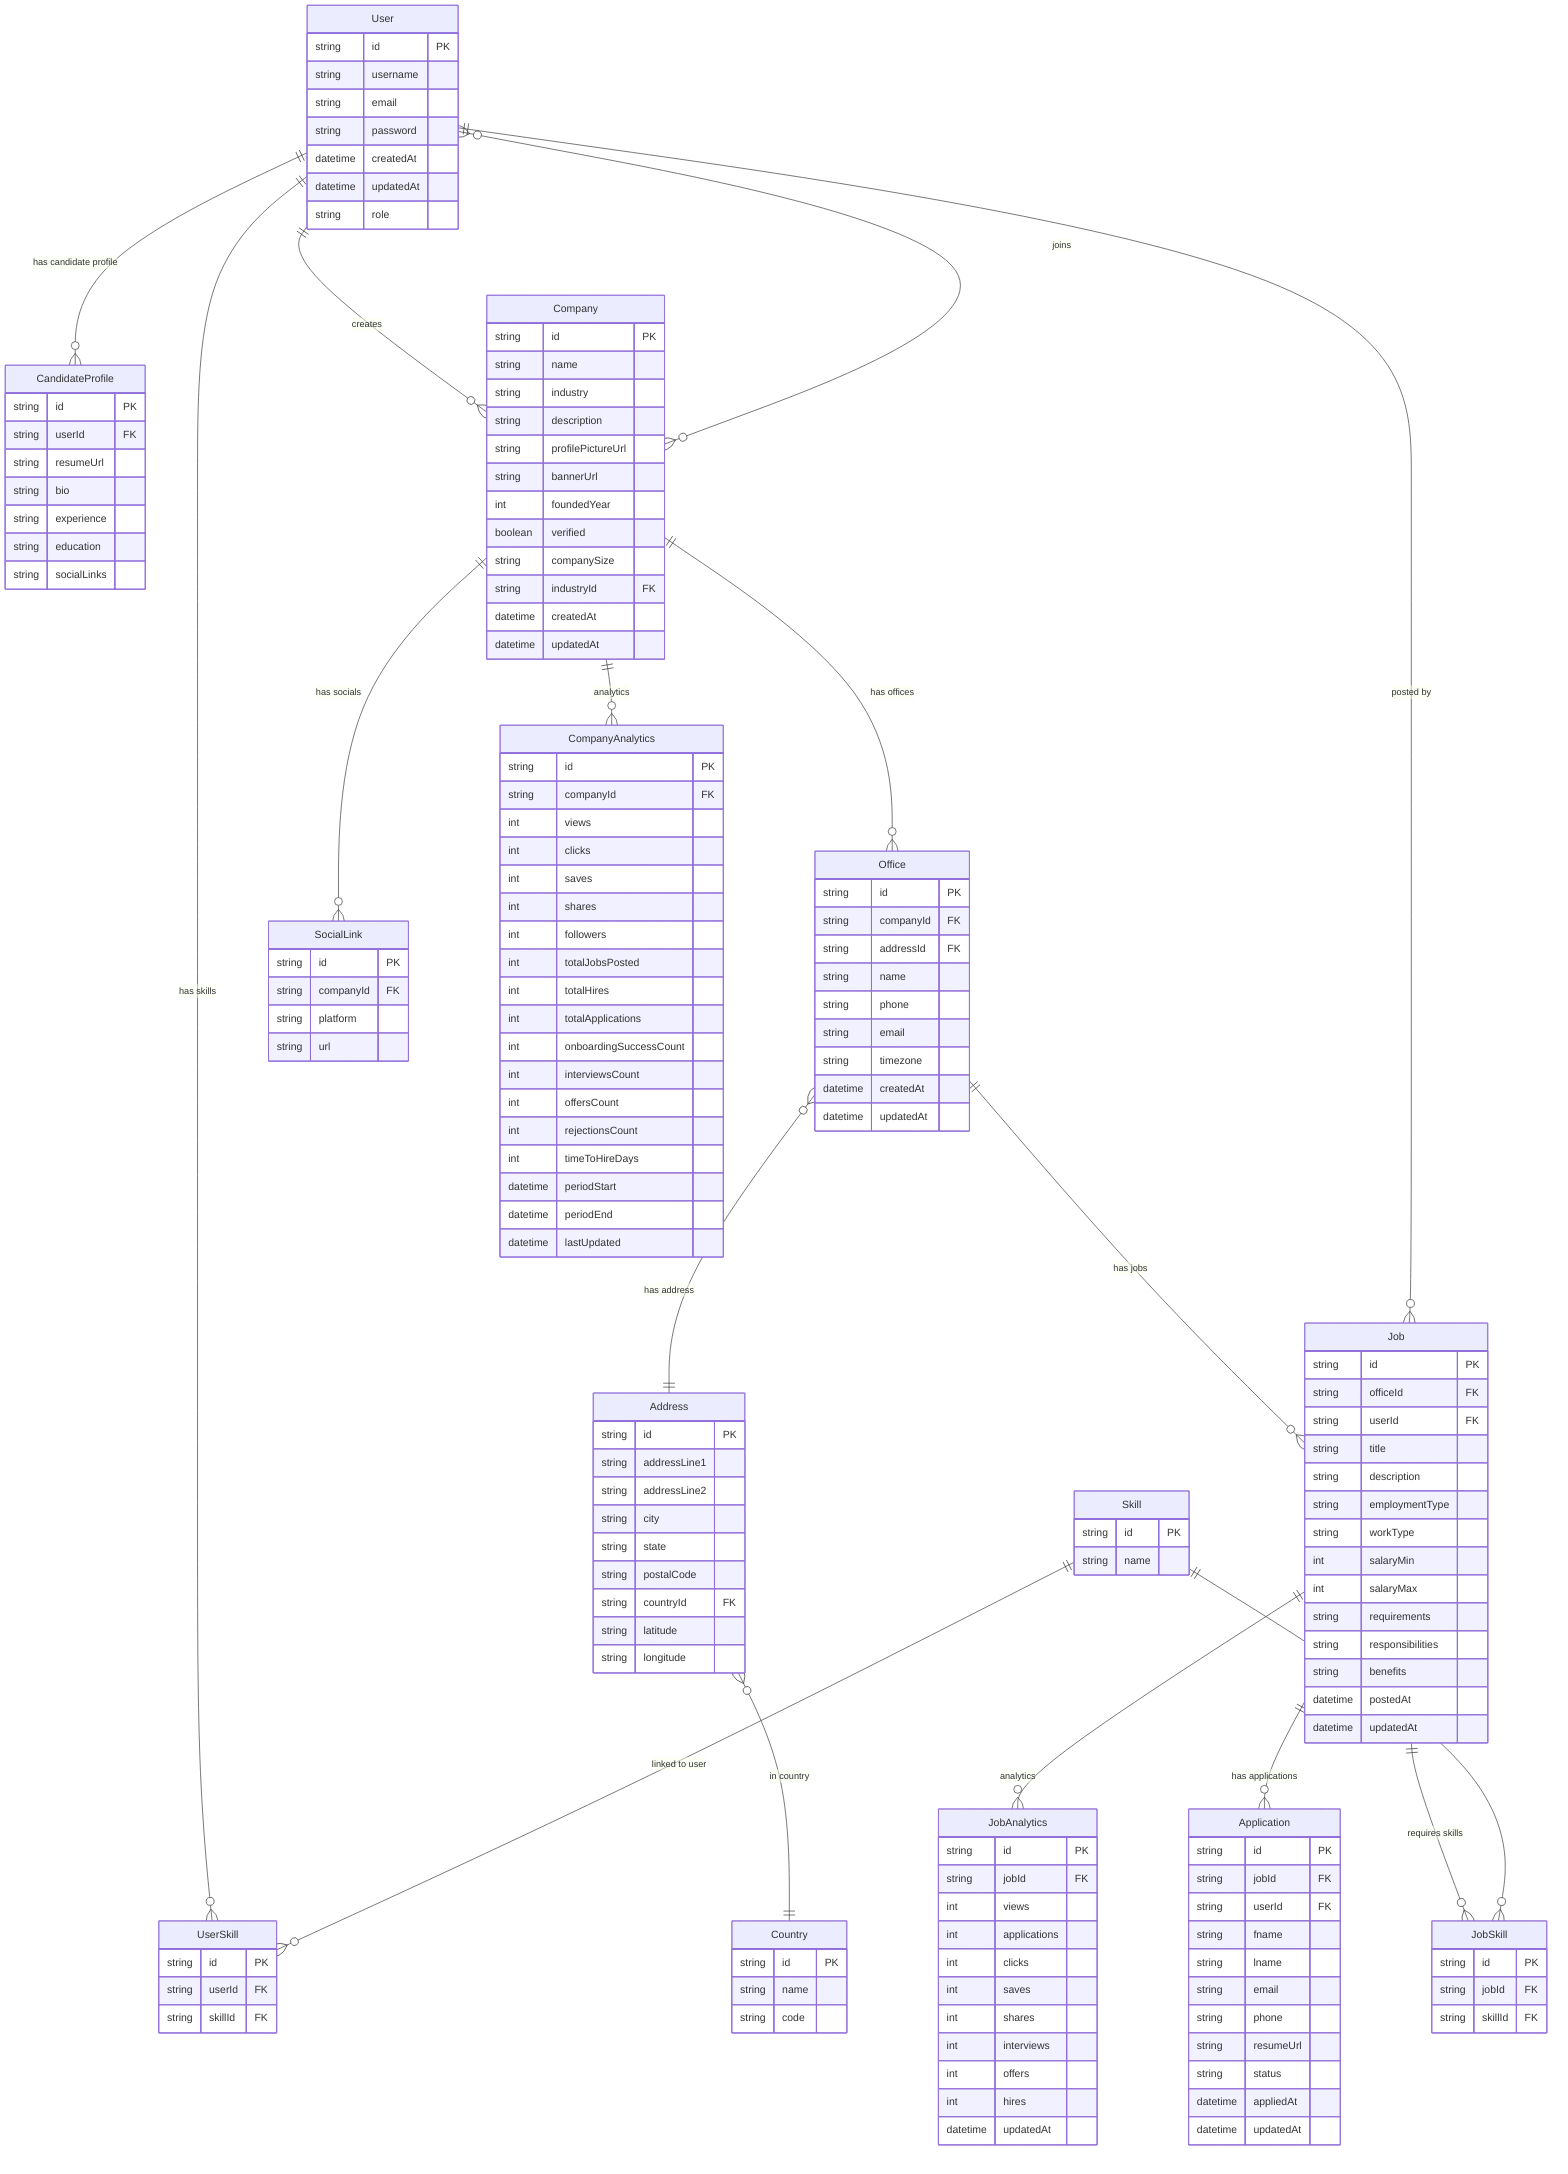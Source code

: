 erDiagram    

    User {
        string id PK
        string username
        string email
        string password
        datetime createdAt
        datetime updatedAt
        string role
    }

    CandidateProfile {
        string id PK
        string userId FK
        string resumeUrl
        string bio
        string experience
        string education
        string socialLinks
    }

    Skill {
        string id PK
        string name
    }

    UserSkill {
        string id PK
        string userId FK
        string skillId FK
    }

    JobSkill {
        string id PK
        string jobId FK
        string skillId FK
    }

    Company {
        string id PK
        string name
        string industry
        string description
        string profilePictureUrl
        string bannerUrl
        int foundedYear
        boolean verified
        string companySize
        string industryId FK
        datetime createdAt
        datetime updatedAt
    }

    Address {
        string id PK
        string addressLine1
        string addressLine2
        string city
        string state
        string postalCode
        string countryId FK
        string latitude
        string longitude
    }

    Country {
        string id PK
        string name
        string code
    }

    Office {
        string id PK
        string companyId FK
        string addressId FK
        string name        
        string phone
        string email
        string timezone
        datetime createdAt
        datetime updatedAt
    }

    SocialLink {
        string id PK
        string companyId FK
        string platform    
        string url
    }

    Job {
        string id PK
        string officeId FK
        string userId FK       
        string title
        string description
        string employmentType
        string workType
        int salaryMin
        int salaryMax
        string requirements
        string responsibilities
        string benefits
        datetime postedAt
        datetime updatedAt
    }

    Application {
        string id PK
        string jobId FK
        string userId FK
        string fname
        string lname
        string email
        string phone
        string resumeUrl
        string status
        datetime appliedAt
        datetime updatedAt
    }

    JobAnalytics {
        string id PK
        string jobId FK
        int views
        int applications
        int clicks
        int saves
        int shares
        int interviews
        int offers
        int hires
        datetime updatedAt
    }

    CompanyAnalytics {
        string id PK
        string companyId FK
        int views
        int clicks
        int saves
        int shares
        int followers
        int totalJobsPosted
        int totalHires
        int totalApplications
        int onboardingSuccessCount
        int interviewsCount
        int offersCount
        int rejectionsCount
        int timeToHireDays
        datetime periodStart
        datetime periodEnd
        datetime lastUpdated
    }

    Company ||--o{ Office : "has offices"
    Company ||--o{ CompanyAnalytics : "analytics"
    Company ||--o{ SocialLink : "has socials"

    Office  }o--|| Address : "has address"
    Address }o--|| Country : "in country"
    Office  ||--o{ Job : "has jobs"

    Job     ||--o{ JobAnalytics : "analytics"
    Job     ||--o{ Application : "has applications"
    Job     }o--|| User : "posted by"

    User    ||--o{ CandidateProfile : "has candidate profile"
    User    ||--o{ UserSkill : "has skills"
    Job     ||--o{ JobSkill : "requires skills"
    Skill   ||--o{ UserSkill : "linked to user"
    Skill   ||--o{ JobSkill : "linked to job"
    User    ||--o{ Company : "creates"
    User    }o--o{ Company : "joins"